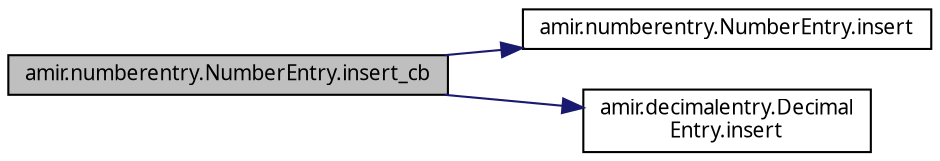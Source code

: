 digraph "amir.numberentry.NumberEntry.insert_cb"
{
 // LATEX_PDF_SIZE
  edge [fontname="FreeSans.ttf",fontsize="10",labelfontname="FreeSans.ttf",labelfontsize="10"];
  node [fontname="FreeSans.ttf",fontsize="10",shape=record];
  rankdir="LR";
  Node1 [label="amir.numberentry.NumberEntry.insert_cb",height=0.2,width=0.4,color="black", fillcolor="grey75", style="filled", fontcolor="black",tooltip=" "];
  Node1 -> Node2 [color="midnightblue",fontsize="10",style="solid",fontname="FreeSans.ttf"];
  Node2 [label="amir.numberentry.NumberEntry.insert",height=0.2,width=0.4,color="black", fillcolor="white", style="filled",URL="$classamir_1_1numberentry_1_1_number_entry.html#abf6d8f28126980e8e69dcf5bd06b3021",tooltip=" "];
  Node1 -> Node3 [color="midnightblue",fontsize="10",style="solid",fontname="FreeSans.ttf"];
  Node3 [label="amir.decimalentry.Decimal\lEntry.insert",height=0.2,width=0.4,color="black", fillcolor="white", style="filled",URL="$classamir_1_1decimalentry_1_1_decimal_entry.html#a0a4eff1dde450150f619c2a3b2fe9e78",tooltip=" "];
}
